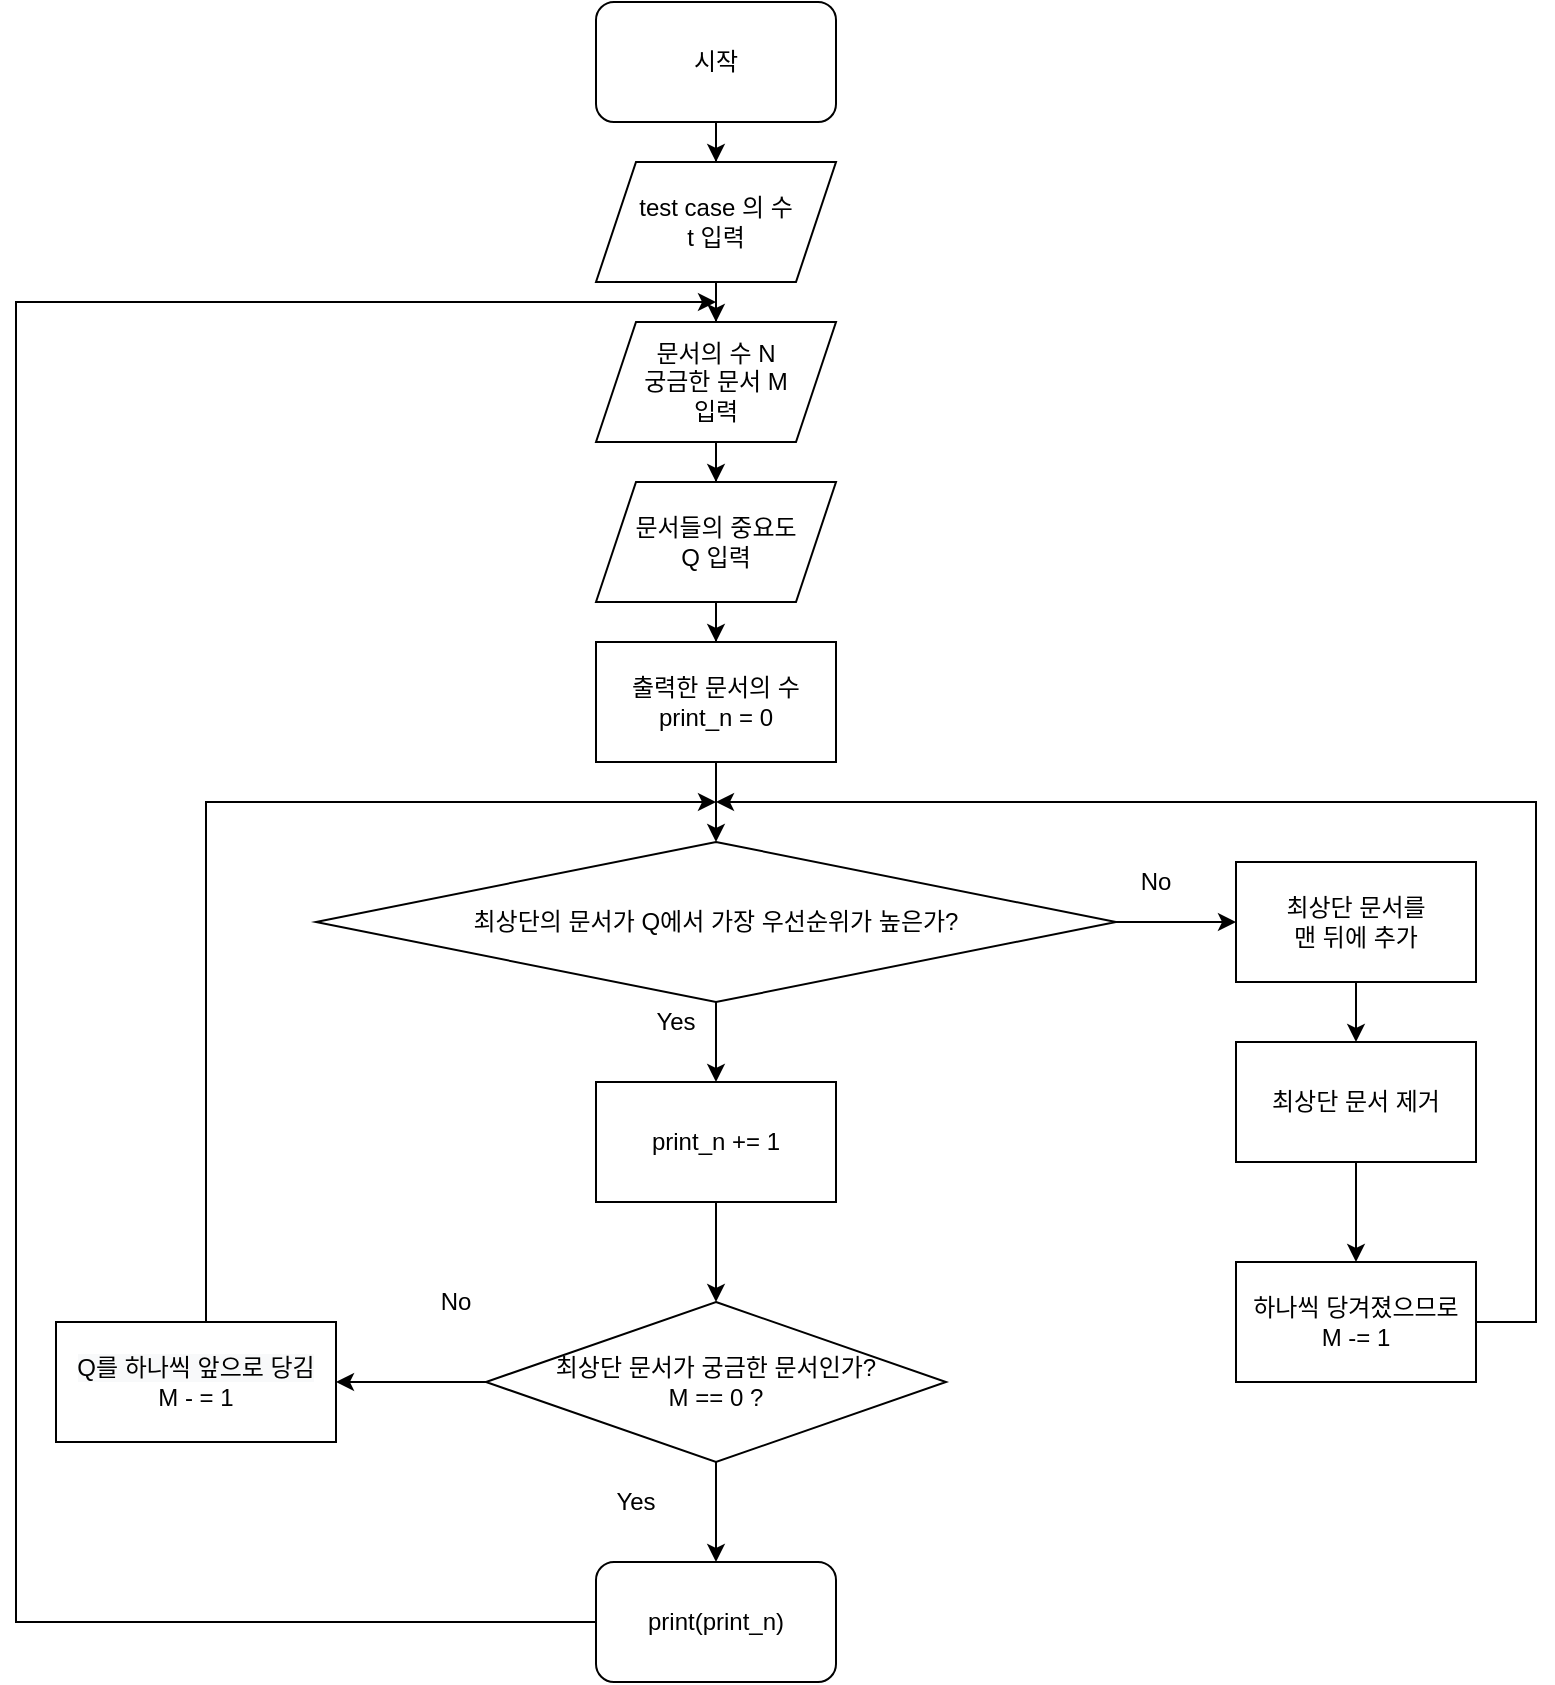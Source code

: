 <mxfile version="13.7.5" type="github"><diagram id="ekDW-zAbecjTpJFFIL8c" name="Page-1"><mxGraphModel dx="1656" dy="752" grid="1" gridSize="10" guides="1" tooltips="1" connect="1" arrows="1" fold="1" page="1" pageScale="1" pageWidth="827" pageHeight="1169" math="0" shadow="0"><root><mxCell id="0"/><mxCell id="1" parent="0"/><mxCell id="9etanE5V1Ja1hh5jZtpP-7" value="" style="edgeStyle=orthogonalEdgeStyle;rounded=0;orthogonalLoop=1;jettySize=auto;html=1;" edge="1" parent="1" source="9etanE5V1Ja1hh5jZtpP-1" target="9etanE5V1Ja1hh5jZtpP-3"><mxGeometry relative="1" as="geometry"/></mxCell><mxCell id="9etanE5V1Ja1hh5jZtpP-1" value="시작" style="rounded=1;whiteSpace=wrap;html=1;" vertex="1" parent="1"><mxGeometry width="120" height="60" as="geometry"/></mxCell><mxCell id="9etanE5V1Ja1hh5jZtpP-8" value="" style="edgeStyle=orthogonalEdgeStyle;rounded=0;orthogonalLoop=1;jettySize=auto;html=1;" edge="1" parent="1" source="9etanE5V1Ja1hh5jZtpP-3" target="9etanE5V1Ja1hh5jZtpP-4"><mxGeometry relative="1" as="geometry"/></mxCell><mxCell id="9etanE5V1Ja1hh5jZtpP-3" value="test case 의 수&lt;br&gt;t 입력" style="shape=parallelogram;perimeter=parallelogramPerimeter;whiteSpace=wrap;html=1;fixedSize=1;" vertex="1" parent="1"><mxGeometry y="80" width="120" height="60" as="geometry"/></mxCell><mxCell id="9etanE5V1Ja1hh5jZtpP-10" value="" style="edgeStyle=orthogonalEdgeStyle;rounded=0;orthogonalLoop=1;jettySize=auto;html=1;" edge="1" parent="1" source="9etanE5V1Ja1hh5jZtpP-4" target="9etanE5V1Ja1hh5jZtpP-9"><mxGeometry relative="1" as="geometry"/></mxCell><mxCell id="9etanE5V1Ja1hh5jZtpP-4" value="문서의 수 N&lt;br&gt;궁금한 문서 M&lt;br&gt;입력" style="shape=parallelogram;perimeter=parallelogramPerimeter;whiteSpace=wrap;html=1;fixedSize=1;" vertex="1" parent="1"><mxGeometry y="160" width="120" height="60" as="geometry"/></mxCell><mxCell id="9etanE5V1Ja1hh5jZtpP-26" value="" style="edgeStyle=orthogonalEdgeStyle;rounded=0;orthogonalLoop=1;jettySize=auto;html=1;" edge="1" parent="1" source="9etanE5V1Ja1hh5jZtpP-9" target="9etanE5V1Ja1hh5jZtpP-25"><mxGeometry relative="1" as="geometry"/></mxCell><mxCell id="9etanE5V1Ja1hh5jZtpP-9" value="문서들의 중요도&lt;br&gt;Q 입력" style="shape=parallelogram;perimeter=parallelogramPerimeter;whiteSpace=wrap;html=1;fixedSize=1;" vertex="1" parent="1"><mxGeometry y="240" width="120" height="60" as="geometry"/></mxCell><mxCell id="9etanE5V1Ja1hh5jZtpP-29" value="" style="edgeStyle=orthogonalEdgeStyle;rounded=0;orthogonalLoop=1;jettySize=auto;html=1;entryX=0.5;entryY=0;entryDx=0;entryDy=0;" edge="1" parent="1" source="9etanE5V1Ja1hh5jZtpP-13" target="9etanE5V1Ja1hh5jZtpP-28"><mxGeometry relative="1" as="geometry"/></mxCell><mxCell id="9etanE5V1Ja1hh5jZtpP-57" value="" style="edgeStyle=orthogonalEdgeStyle;rounded=0;orthogonalLoop=1;jettySize=auto;html=1;" edge="1" parent="1" source="9etanE5V1Ja1hh5jZtpP-13" target="9etanE5V1Ja1hh5jZtpP-56"><mxGeometry relative="1" as="geometry"/></mxCell><mxCell id="9etanE5V1Ja1hh5jZtpP-13" value="최상단의 문서가 Q에서 가장 우선순위가 높은가?" style="rhombus;whiteSpace=wrap;html=1;" vertex="1" parent="1"><mxGeometry x="-140" y="420" width="400" height="80" as="geometry"/></mxCell><mxCell id="9etanE5V1Ja1hh5jZtpP-35" value="" style="edgeStyle=orthogonalEdgeStyle;rounded=0;orthogonalLoop=1;jettySize=auto;html=1;" edge="1" parent="1" source="9etanE5V1Ja1hh5jZtpP-19" target="9etanE5V1Ja1hh5jZtpP-33"><mxGeometry relative="1" as="geometry"/></mxCell><mxCell id="9etanE5V1Ja1hh5jZtpP-41" value="" style="edgeStyle=orthogonalEdgeStyle;rounded=0;orthogonalLoop=1;jettySize=auto;html=1;" edge="1" parent="1" source="9etanE5V1Ja1hh5jZtpP-19" target="9etanE5V1Ja1hh5jZtpP-40"><mxGeometry relative="1" as="geometry"/></mxCell><mxCell id="9etanE5V1Ja1hh5jZtpP-19" value="최상단 문서가 궁금한 문서인가?&lt;br&gt;M == 0 ?" style="rhombus;whiteSpace=wrap;html=1;" vertex="1" parent="1"><mxGeometry x="-55" y="650" width="230" height="80" as="geometry"/></mxCell><mxCell id="9etanE5V1Ja1hh5jZtpP-21" value="Yes" style="text;html=1;strokeColor=none;fillColor=none;align=center;verticalAlign=middle;whiteSpace=wrap;rounded=0;" vertex="1" parent="1"><mxGeometry x="20" y="500" width="40" height="20" as="geometry"/></mxCell><mxCell id="9etanE5V1Ja1hh5jZtpP-22" value="No" style="text;html=1;strokeColor=none;fillColor=none;align=center;verticalAlign=middle;whiteSpace=wrap;rounded=0;" vertex="1" parent="1"><mxGeometry x="260" y="430" width="40" height="20" as="geometry"/></mxCell><mxCell id="9etanE5V1Ja1hh5jZtpP-23" value="Yes" style="text;html=1;strokeColor=none;fillColor=none;align=center;verticalAlign=middle;whiteSpace=wrap;rounded=0;" vertex="1" parent="1"><mxGeometry y="740" width="40" height="20" as="geometry"/></mxCell><mxCell id="9etanE5V1Ja1hh5jZtpP-24" value="No" style="text;html=1;strokeColor=none;fillColor=none;align=center;verticalAlign=middle;whiteSpace=wrap;rounded=0;" vertex="1" parent="1"><mxGeometry x="-90" y="640" width="40" height="20" as="geometry"/></mxCell><mxCell id="9etanE5V1Ja1hh5jZtpP-53" value="" style="edgeStyle=orthogonalEdgeStyle;rounded=0;orthogonalLoop=1;jettySize=auto;html=1;" edge="1" parent="1" source="9etanE5V1Ja1hh5jZtpP-25" target="9etanE5V1Ja1hh5jZtpP-13"><mxGeometry relative="1" as="geometry"/></mxCell><mxCell id="9etanE5V1Ja1hh5jZtpP-25" value="출력한 문서의 수&lt;br&gt;print_n = 0" style="rounded=0;whiteSpace=wrap;html=1;" vertex="1" parent="1"><mxGeometry y="320" width="120" height="60" as="geometry"/></mxCell><mxCell id="9etanE5V1Ja1hh5jZtpP-32" value="" style="edgeStyle=orthogonalEdgeStyle;rounded=0;orthogonalLoop=1;jettySize=auto;html=1;" edge="1" parent="1" source="9etanE5V1Ja1hh5jZtpP-28" target="9etanE5V1Ja1hh5jZtpP-19"><mxGeometry relative="1" as="geometry"/></mxCell><mxCell id="9etanE5V1Ja1hh5jZtpP-28" value="print_n += 1" style="whiteSpace=wrap;html=1;" vertex="1" parent="1"><mxGeometry y="540" width="120" height="60" as="geometry"/></mxCell><mxCell id="9etanE5V1Ja1hh5jZtpP-64" style="edgeStyle=orthogonalEdgeStyle;rounded=0;orthogonalLoop=1;jettySize=auto;html=1;exitX=0;exitY=0.5;exitDx=0;exitDy=0;" edge="1" parent="1" source="9etanE5V1Ja1hh5jZtpP-33"><mxGeometry relative="1" as="geometry"><mxPoint x="60" y="150" as="targetPoint"/><Array as="points"><mxPoint x="-290" y="810"/><mxPoint x="-290" y="150"/></Array></mxGeometry></mxCell><mxCell id="9etanE5V1Ja1hh5jZtpP-33" value="print(print_n)" style="rounded=1;whiteSpace=wrap;html=1;" vertex="1" parent="1"><mxGeometry y="780" width="120" height="60" as="geometry"/></mxCell><mxCell id="9etanE5V1Ja1hh5jZtpP-43" value="" style="edgeStyle=orthogonalEdgeStyle;rounded=0;orthogonalLoop=1;jettySize=auto;html=1;" edge="1" parent="1" source="9etanE5V1Ja1hh5jZtpP-40"><mxGeometry relative="1" as="geometry"><mxPoint x="60" y="400" as="targetPoint"/><Array as="points"><mxPoint x="-195" y="400"/><mxPoint x="60" y="400"/></Array></mxGeometry></mxCell><mxCell id="9etanE5V1Ja1hh5jZtpP-40" value="&lt;span style=&quot;color: rgb(0 , 0 , 0) ; font-family: &amp;#34;helvetica&amp;#34; ; font-size: 12px ; font-style: normal ; font-weight: 400 ; letter-spacing: normal ; text-align: center ; text-indent: 0px ; text-transform: none ; word-spacing: 0px ; background-color: rgb(248 , 249 , 250) ; display: inline ; float: none&quot;&gt;Q를 하나씩 앞으로 당김&lt;br&gt;&lt;/span&gt;M - = 1" style="whiteSpace=wrap;html=1;" vertex="1" parent="1"><mxGeometry x="-270" y="660" width="140" height="60" as="geometry"/></mxCell><mxCell id="9etanE5V1Ja1hh5jZtpP-60" value="" style="edgeStyle=orthogonalEdgeStyle;rounded=0;orthogonalLoop=1;jettySize=auto;html=1;" edge="1" parent="1" source="9etanE5V1Ja1hh5jZtpP-56" target="9etanE5V1Ja1hh5jZtpP-59"><mxGeometry relative="1" as="geometry"/></mxCell><mxCell id="9etanE5V1Ja1hh5jZtpP-56" value="최상단 문서를&lt;br&gt;맨 뒤에 추가" style="rounded=0;whiteSpace=wrap;html=1;" vertex="1" parent="1"><mxGeometry x="320" y="430" width="120" height="60" as="geometry"/></mxCell><mxCell id="9etanE5V1Ja1hh5jZtpP-62" value="" style="edgeStyle=orthogonalEdgeStyle;rounded=0;orthogonalLoop=1;jettySize=auto;html=1;" edge="1" parent="1" source="9etanE5V1Ja1hh5jZtpP-59" target="9etanE5V1Ja1hh5jZtpP-61"><mxGeometry relative="1" as="geometry"/></mxCell><mxCell id="9etanE5V1Ja1hh5jZtpP-59" value="최상단 문서 제거" style="whiteSpace=wrap;html=1;rounded=0;" vertex="1" parent="1"><mxGeometry x="320" y="520" width="120" height="60" as="geometry"/></mxCell><mxCell id="9etanE5V1Ja1hh5jZtpP-63" style="edgeStyle=orthogonalEdgeStyle;rounded=0;orthogonalLoop=1;jettySize=auto;html=1;exitX=1;exitY=0.5;exitDx=0;exitDy=0;" edge="1" parent="1" source="9etanE5V1Ja1hh5jZtpP-61"><mxGeometry relative="1" as="geometry"><mxPoint x="60" y="400" as="targetPoint"/><Array as="points"><mxPoint x="470" y="660"/><mxPoint x="470" y="400"/></Array></mxGeometry></mxCell><mxCell id="9etanE5V1Ja1hh5jZtpP-61" value="하나씩 당겨졌으므로&lt;br&gt;M -= 1" style="whiteSpace=wrap;html=1;rounded=0;" vertex="1" parent="1"><mxGeometry x="320" y="630" width="120" height="60" as="geometry"/></mxCell></root></mxGraphModel></diagram></mxfile>